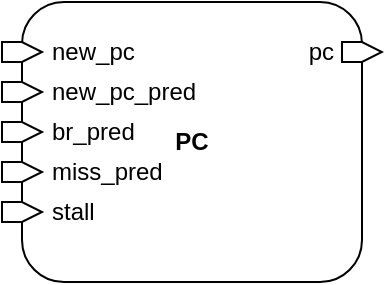 <mxfile>
    <diagram id="_R5xGItnF-R4AaclGj-q" name="Page-1">
        <mxGraphModel dx="906" dy="711" grid="1" gridSize="10" guides="1" tooltips="1" connect="1" arrows="1" fold="1" page="1" pageScale="1" pageWidth="850" pageHeight="1100" math="0" shadow="0">
            <root>
                <mxCell id="0"/>
                <mxCell id="1" parent="0"/>
                <mxCell id="2" value="" style="group" vertex="1" connectable="0" parent="1">
                    <mxGeometry x="330" y="270" width="190" height="140" as="geometry"/>
                </mxCell>
                <mxCell id="3" value="&lt;b&gt;PC&lt;/b&gt;" style="rounded=1;whiteSpace=wrap;html=1;" vertex="1" parent="2">
                    <mxGeometry x="10" width="170" height="140" as="geometry"/>
                </mxCell>
                <mxCell id="4" value="&lt;div&gt;new_pc&lt;/div&gt;" style="html=1;shadow=0;dashed=0;align=left;verticalAlign=middle;shape=mxgraph.arrows2.arrow;dy=0;dx=10;notch=0;labelPosition=right;verticalLabelPosition=middle;spacing=5;movable=1;resizable=1;rotatable=1;deletable=1;editable=1;locked=0;connectable=1;" vertex="1" parent="2">
                    <mxGeometry y="20" width="20" height="10" as="geometry"/>
                </mxCell>
                <mxCell id="5" value="new_pc_pred" style="html=1;shadow=0;dashed=0;align=left;verticalAlign=middle;shape=mxgraph.arrows2.arrow;dy=0;dx=10;notch=0;labelPosition=right;verticalLabelPosition=middle;spacing=5;movable=1;resizable=1;rotatable=1;deletable=1;editable=1;locked=0;connectable=1;" vertex="1" parent="2">
                    <mxGeometry y="40" width="20" height="10" as="geometry"/>
                </mxCell>
                <mxCell id="6" value="br_pred" style="html=1;shadow=0;dashed=0;align=left;verticalAlign=middle;shape=mxgraph.arrows2.arrow;dy=0;dx=10;notch=0;labelPosition=right;verticalLabelPosition=middle;spacing=5;movable=1;resizable=1;rotatable=1;deletable=1;editable=1;locked=0;connectable=1;" vertex="1" parent="2">
                    <mxGeometry y="60" width="20" height="10" as="geometry"/>
                </mxCell>
                <mxCell id="7" value="miss_pred" style="html=1;shadow=0;dashed=0;align=left;verticalAlign=middle;shape=mxgraph.arrows2.arrow;dy=0;dx=10;notch=0;labelPosition=right;verticalLabelPosition=middle;spacing=5;movable=1;resizable=1;rotatable=1;deletable=1;editable=1;locked=0;connectable=1;" vertex="1" parent="2">
                    <mxGeometry y="80" width="20" height="10" as="geometry"/>
                </mxCell>
                <mxCell id="8" value="stall" style="html=1;shadow=0;dashed=0;align=left;verticalAlign=middle;shape=mxgraph.arrows2.arrow;dy=0;dx=10;notch=0;labelPosition=right;verticalLabelPosition=middle;spacing=5;movable=1;resizable=1;rotatable=1;deletable=1;editable=1;locked=0;connectable=1;" vertex="1" parent="2">
                    <mxGeometry y="100" width="20" height="10" as="geometry"/>
                </mxCell>
                <mxCell id="9" value="&lt;div&gt;pc&lt;/div&gt;" style="html=1;shadow=0;dashed=0;align=right;verticalAlign=middle;shape=mxgraph.arrows2.arrow;dy=0;dx=10;notch=0;labelPosition=left;verticalLabelPosition=middle;spacing=5;movable=1;resizable=1;rotatable=1;deletable=1;editable=1;locked=0;connectable=1;" vertex="1" parent="2">
                    <mxGeometry x="170" y="20" width="20" height="10" as="geometry"/>
                </mxCell>
            </root>
        </mxGraphModel>
    </diagram>
</mxfile>
